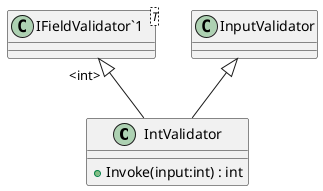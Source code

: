 @startuml
class IntValidator {
    + Invoke(input:int) : int
}
class "IFieldValidator`1"<T> {
}
InputValidator <|-- IntValidator
"IFieldValidator`1" "<int>" <|-- IntValidator
@enduml
